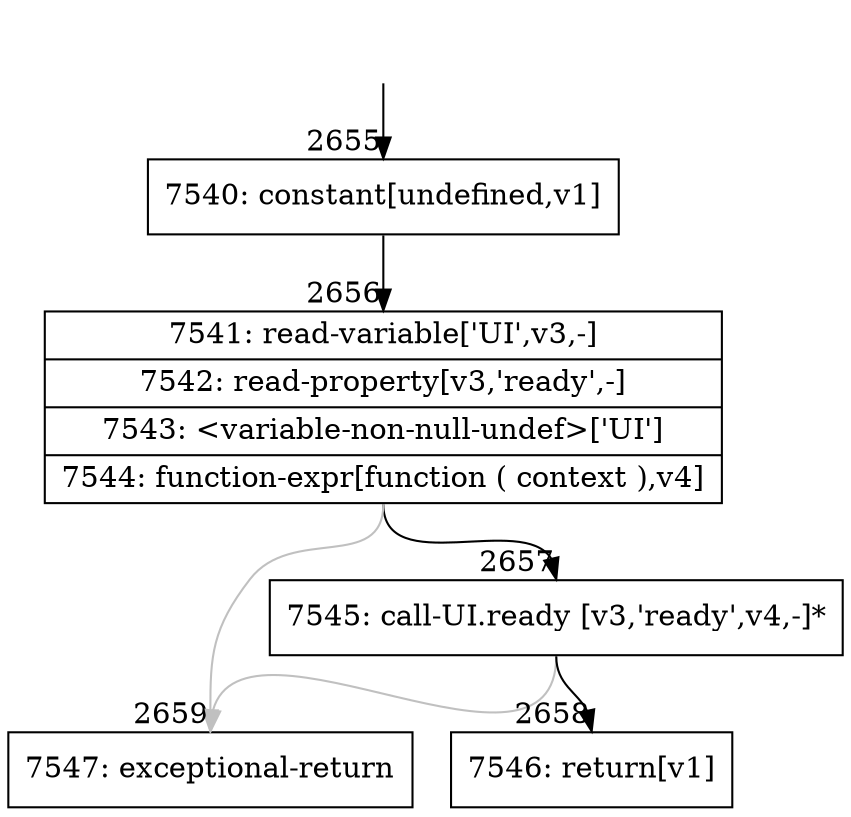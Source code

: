 digraph {
rankdir="TD"
BB_entry203[shape=none,label=""];
BB_entry203 -> BB2655 [tailport=s, headport=n, headlabel="    2655"]
BB2655 [shape=record label="{7540: constant[undefined,v1]}" ] 
BB2655 -> BB2656 [tailport=s, headport=n, headlabel="      2656"]
BB2656 [shape=record label="{7541: read-variable['UI',v3,-]|7542: read-property[v3,'ready',-]|7543: \<variable-non-null-undef\>['UI']|7544: function-expr[function ( context ),v4]}" ] 
BB2656 -> BB2657 [tailport=s, headport=n, headlabel="      2657"]
BB2656 -> BB2659 [tailport=s, headport=n, color=gray, headlabel="      2659"]
BB2657 [shape=record label="{7545: call-UI.ready [v3,'ready',v4,-]*}" ] 
BB2657 -> BB2658 [tailport=s, headport=n, headlabel="      2658"]
BB2657 -> BB2659 [tailport=s, headport=n, color=gray]
BB2658 [shape=record label="{7546: return[v1]}" ] 
BB2659 [shape=record label="{7547: exceptional-return}" ] 
//#$~ 2051
}
